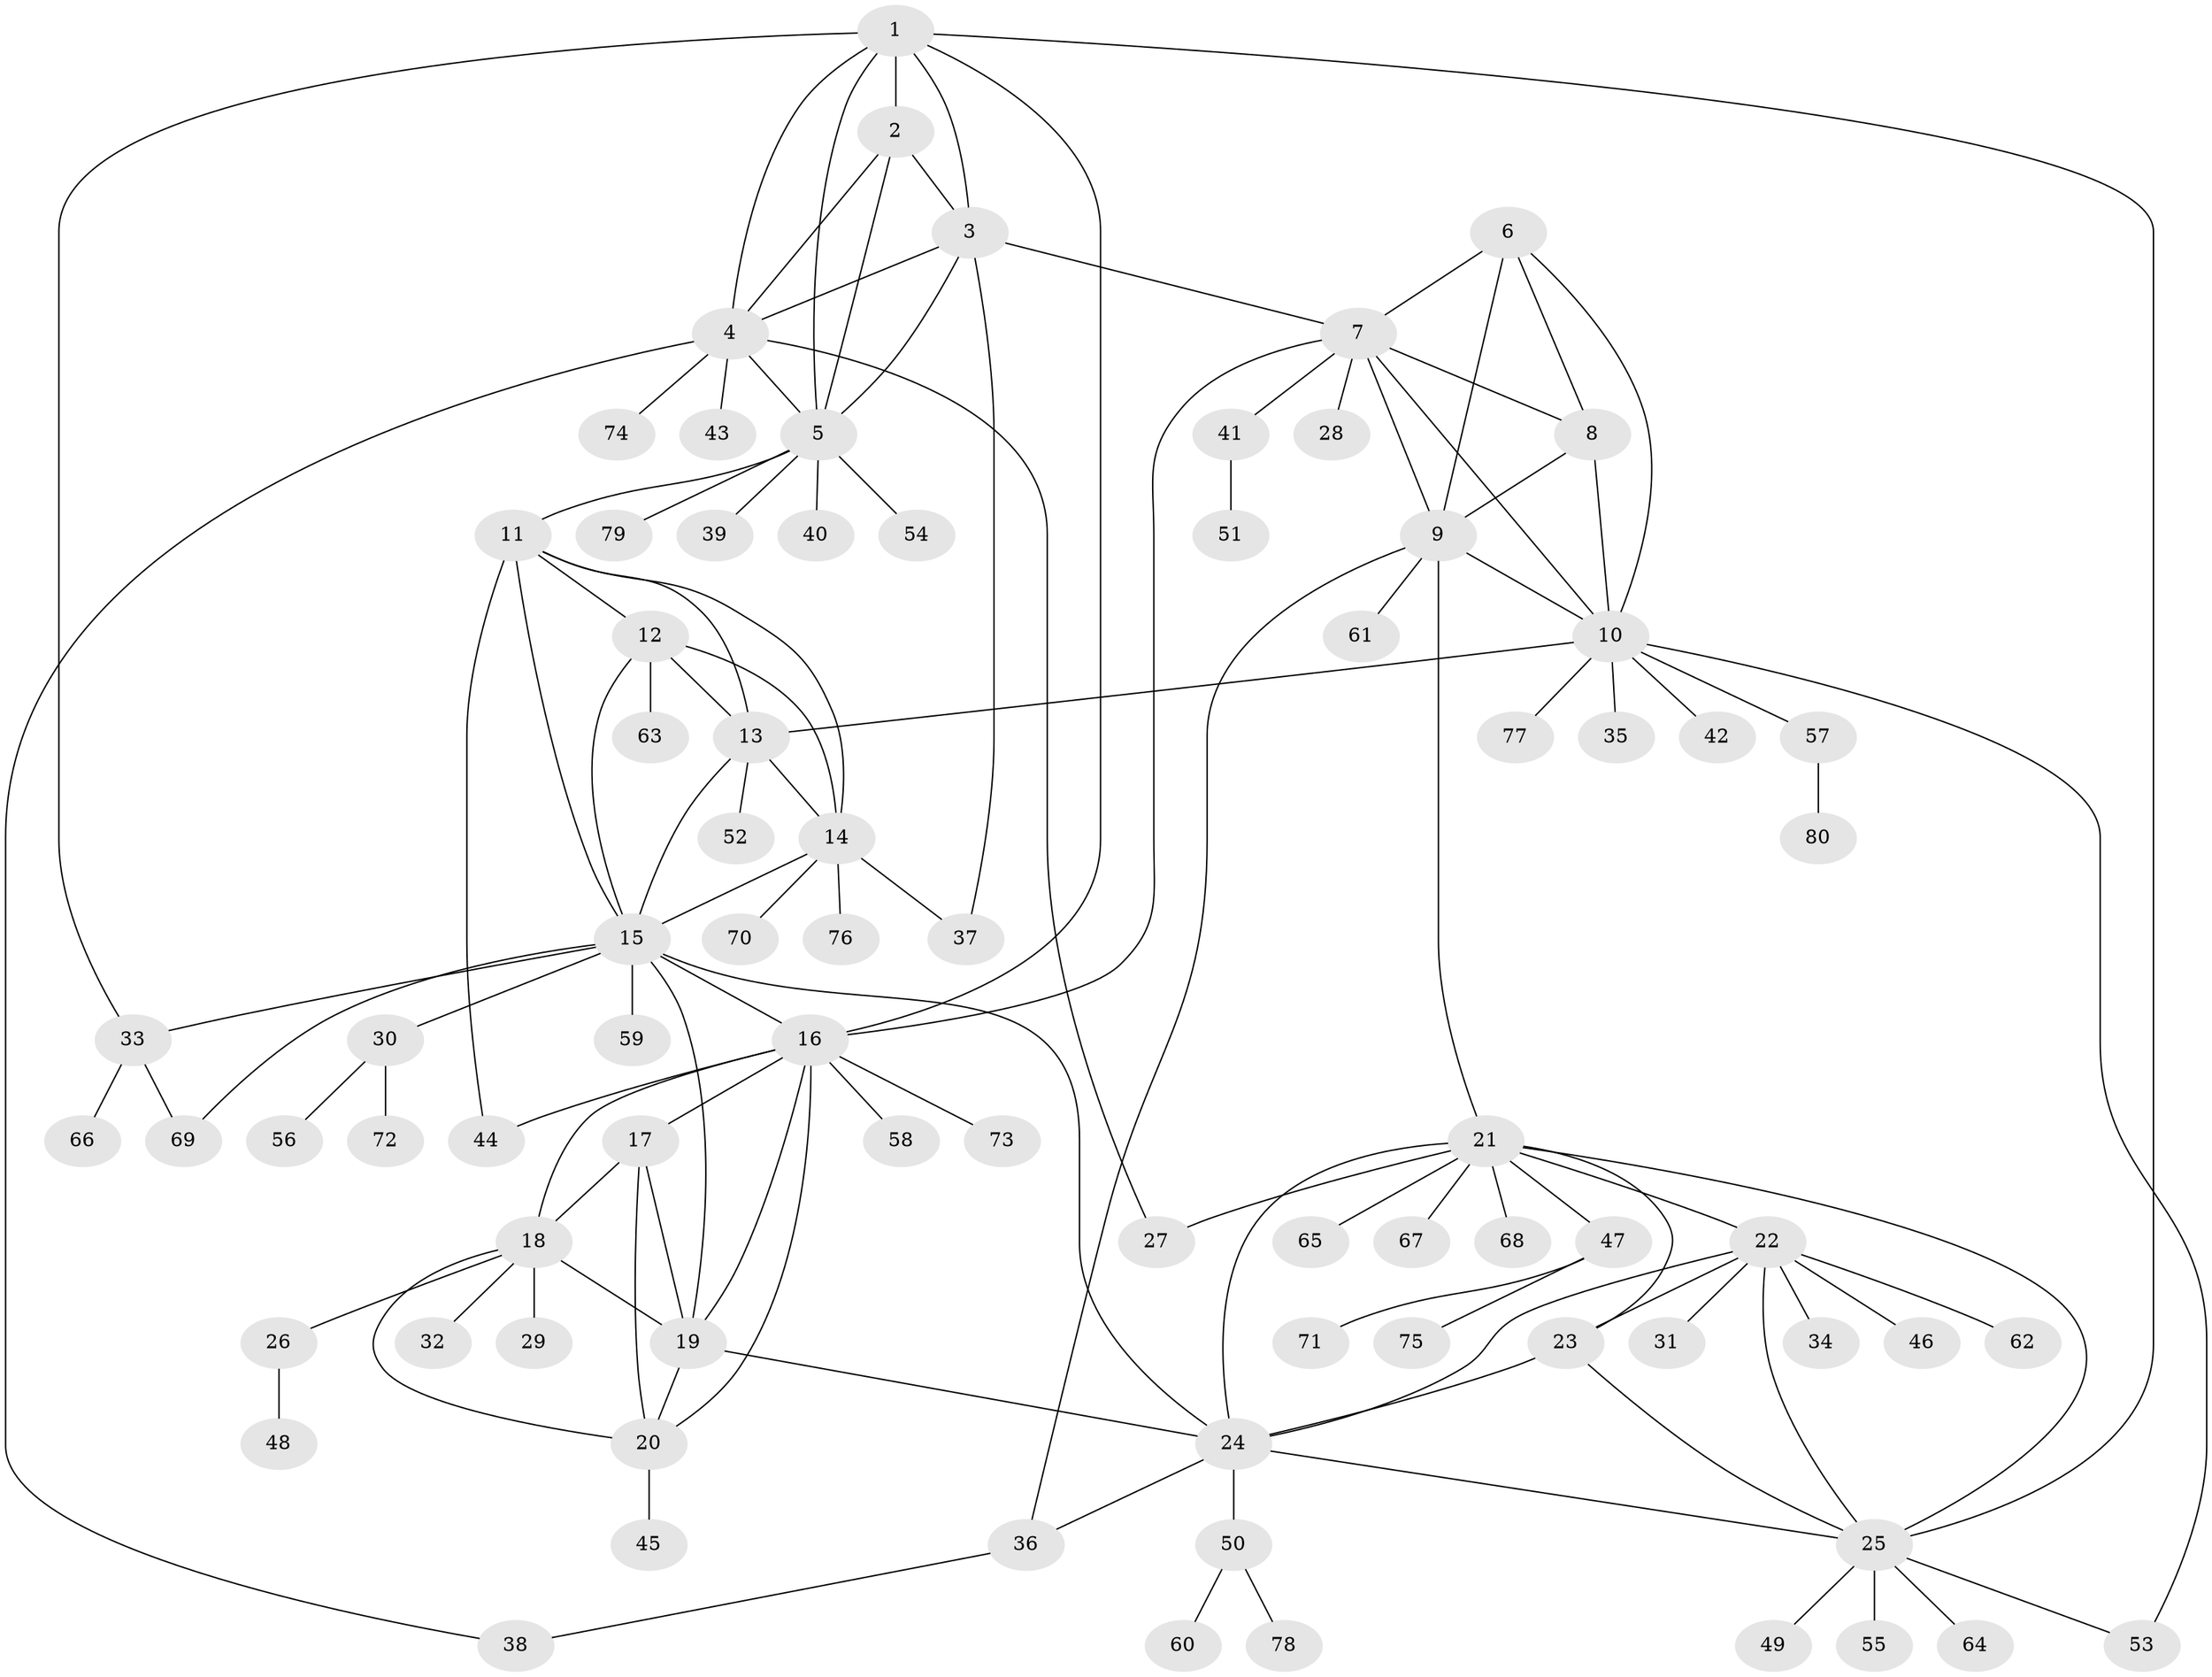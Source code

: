 // original degree distribution, {7: 0.044642857142857144, 5: 0.03571428571428571, 9: 0.026785714285714284, 10: 0.017857142857142856, 4: 0.017857142857142856, 8: 0.03571428571428571, 11: 0.026785714285714284, 6: 0.017857142857142856, 12: 0.008928571428571428, 3: 0.05357142857142857, 1: 0.5803571428571429, 2: 0.13392857142857142}
// Generated by graph-tools (version 1.1) at 2025/52/03/04/25 22:52:25]
// undirected, 80 vertices, 124 edges
graph export_dot {
  node [color=gray90,style=filled];
  1;
  2;
  3;
  4;
  5;
  6;
  7;
  8;
  9;
  10;
  11;
  12;
  13;
  14;
  15;
  16;
  17;
  18;
  19;
  20;
  21;
  22;
  23;
  24;
  25;
  26;
  27;
  28;
  29;
  30;
  31;
  32;
  33;
  34;
  35;
  36;
  37;
  38;
  39;
  40;
  41;
  42;
  43;
  44;
  45;
  46;
  47;
  48;
  49;
  50;
  51;
  52;
  53;
  54;
  55;
  56;
  57;
  58;
  59;
  60;
  61;
  62;
  63;
  64;
  65;
  66;
  67;
  68;
  69;
  70;
  71;
  72;
  73;
  74;
  75;
  76;
  77;
  78;
  79;
  80;
  1 -- 2 [weight=1.0];
  1 -- 3 [weight=1.0];
  1 -- 4 [weight=1.0];
  1 -- 5 [weight=1.0];
  1 -- 16 [weight=1.0];
  1 -- 25 [weight=1.0];
  1 -- 33 [weight=1.0];
  2 -- 3 [weight=1.0];
  2 -- 4 [weight=1.0];
  2 -- 5 [weight=1.0];
  3 -- 4 [weight=1.0];
  3 -- 5 [weight=1.0];
  3 -- 7 [weight=1.0];
  3 -- 37 [weight=1.0];
  4 -- 5 [weight=1.0];
  4 -- 27 [weight=1.0];
  4 -- 38 [weight=1.0];
  4 -- 43 [weight=1.0];
  4 -- 74 [weight=1.0];
  5 -- 11 [weight=1.0];
  5 -- 39 [weight=1.0];
  5 -- 40 [weight=1.0];
  5 -- 54 [weight=1.0];
  5 -- 79 [weight=1.0];
  6 -- 7 [weight=1.0];
  6 -- 8 [weight=1.0];
  6 -- 9 [weight=1.0];
  6 -- 10 [weight=1.0];
  7 -- 8 [weight=1.0];
  7 -- 9 [weight=1.0];
  7 -- 10 [weight=1.0];
  7 -- 16 [weight=1.0];
  7 -- 28 [weight=1.0];
  7 -- 41 [weight=1.0];
  8 -- 9 [weight=1.0];
  8 -- 10 [weight=1.0];
  9 -- 10 [weight=1.0];
  9 -- 21 [weight=1.0];
  9 -- 36 [weight=1.0];
  9 -- 61 [weight=1.0];
  10 -- 13 [weight=1.0];
  10 -- 35 [weight=1.0];
  10 -- 42 [weight=1.0];
  10 -- 53 [weight=1.0];
  10 -- 57 [weight=1.0];
  10 -- 77 [weight=1.0];
  11 -- 12 [weight=1.0];
  11 -- 13 [weight=1.0];
  11 -- 14 [weight=1.0];
  11 -- 15 [weight=1.0];
  11 -- 44 [weight=1.0];
  12 -- 13 [weight=1.0];
  12 -- 14 [weight=1.0];
  12 -- 15 [weight=1.0];
  12 -- 63 [weight=1.0];
  13 -- 14 [weight=1.0];
  13 -- 15 [weight=1.0];
  13 -- 52 [weight=1.0];
  14 -- 15 [weight=1.0];
  14 -- 37 [weight=1.0];
  14 -- 70 [weight=1.0];
  14 -- 76 [weight=1.0];
  15 -- 16 [weight=1.0];
  15 -- 19 [weight=1.0];
  15 -- 24 [weight=1.0];
  15 -- 30 [weight=1.0];
  15 -- 33 [weight=1.0];
  15 -- 59 [weight=1.0];
  15 -- 69 [weight=1.0];
  16 -- 17 [weight=1.0];
  16 -- 18 [weight=1.0];
  16 -- 19 [weight=1.0];
  16 -- 20 [weight=1.0];
  16 -- 44 [weight=1.0];
  16 -- 58 [weight=1.0];
  16 -- 73 [weight=1.0];
  17 -- 18 [weight=1.0];
  17 -- 19 [weight=3.0];
  17 -- 20 [weight=1.0];
  18 -- 19 [weight=1.0];
  18 -- 20 [weight=1.0];
  18 -- 26 [weight=1.0];
  18 -- 29 [weight=1.0];
  18 -- 32 [weight=1.0];
  19 -- 20 [weight=1.0];
  19 -- 24 [weight=1.0];
  20 -- 45 [weight=1.0];
  21 -- 22 [weight=1.0];
  21 -- 23 [weight=1.0];
  21 -- 24 [weight=1.0];
  21 -- 25 [weight=1.0];
  21 -- 27 [weight=1.0];
  21 -- 47 [weight=1.0];
  21 -- 65 [weight=1.0];
  21 -- 67 [weight=1.0];
  21 -- 68 [weight=1.0];
  22 -- 23 [weight=1.0];
  22 -- 24 [weight=1.0];
  22 -- 25 [weight=1.0];
  22 -- 31 [weight=1.0];
  22 -- 34 [weight=1.0];
  22 -- 46 [weight=1.0];
  22 -- 62 [weight=1.0];
  23 -- 24 [weight=1.0];
  23 -- 25 [weight=1.0];
  24 -- 25 [weight=1.0];
  24 -- 36 [weight=1.0];
  24 -- 50 [weight=1.0];
  25 -- 49 [weight=1.0];
  25 -- 53 [weight=1.0];
  25 -- 55 [weight=1.0];
  25 -- 64 [weight=1.0];
  26 -- 48 [weight=1.0];
  30 -- 56 [weight=1.0];
  30 -- 72 [weight=1.0];
  33 -- 66 [weight=1.0];
  33 -- 69 [weight=1.0];
  36 -- 38 [weight=1.0];
  41 -- 51 [weight=1.0];
  47 -- 71 [weight=1.0];
  47 -- 75 [weight=1.0];
  50 -- 60 [weight=1.0];
  50 -- 78 [weight=1.0];
  57 -- 80 [weight=1.0];
}
